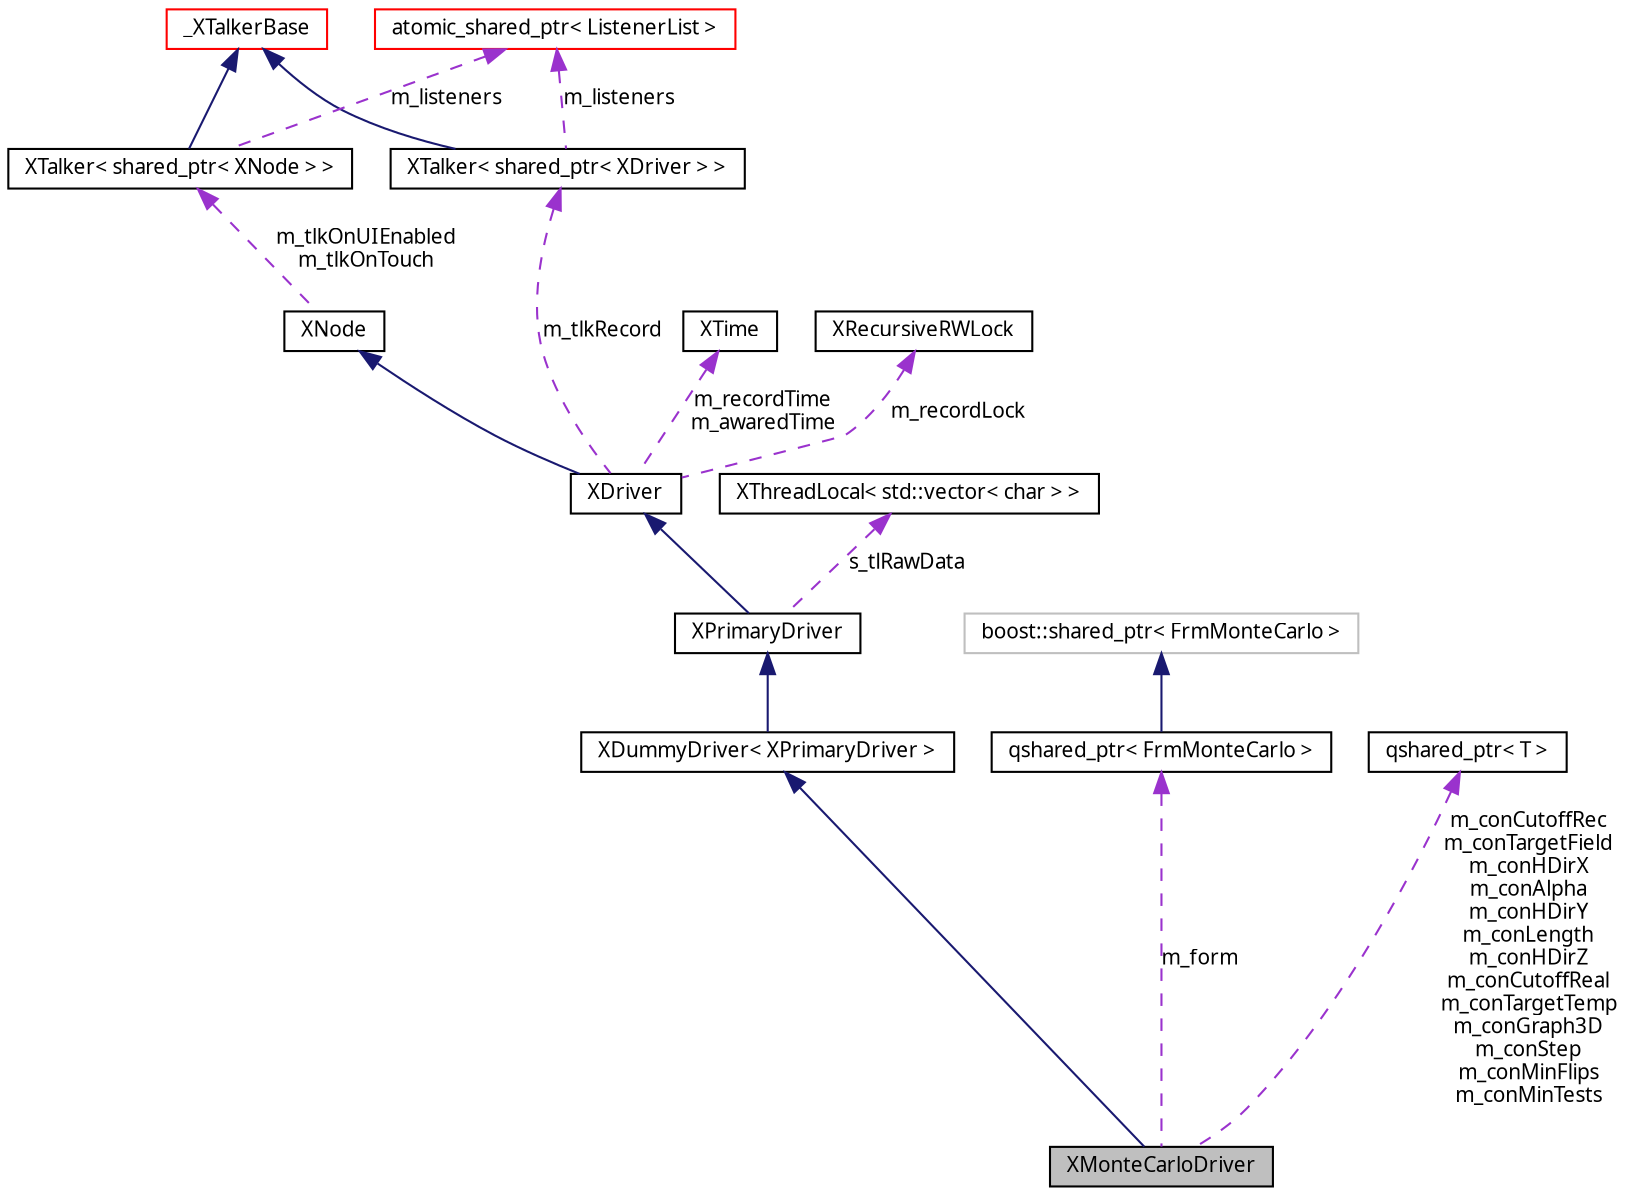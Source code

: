 digraph G
{
  edge [fontname="FreeSans.ttf",fontsize=10,labelfontname="FreeSans.ttf",labelfontsize=10];
  node [fontname="FreeSans.ttf",fontsize=10,shape=record];
  Node1 [label="XMonteCarloDriver",height=0.2,width=0.4,color="black", fillcolor="grey75", style="filled" fontcolor="black"];
  Node2 -> Node1 [dir=back,color="midnightblue",fontsize=10,style="solid",fontname="FreeSans.ttf"];
  Node2 [label="XDummyDriver\< XPrimaryDriver \>",height=0.2,width=0.4,color="black", fillcolor="white", style="filled",URL="$class_x_dummy_driver.html"];
  Node3 -> Node2 [dir=back,color="midnightblue",fontsize=10,style="solid",fontname="FreeSans.ttf"];
  Node3 [label="XPrimaryDriver",height=0.2,width=0.4,color="black", fillcolor="white", style="filled",URL="$class_x_primary_driver.html"];
  Node4 -> Node3 [dir=back,color="midnightblue",fontsize=10,style="solid",fontname="FreeSans.ttf"];
  Node4 [label="XDriver",height=0.2,width=0.4,color="black", fillcolor="white", style="filled",URL="$class_x_driver.html"];
  Node5 -> Node4 [dir=back,color="midnightblue",fontsize=10,style="solid",fontname="FreeSans.ttf"];
  Node5 [label="XNode",height=0.2,width=0.4,color="black", fillcolor="white", style="filled",URL="$class_x_node.html"];
  Node6 -> Node5 [dir=back,color="darkorchid3",fontsize=10,style="dashed",label="m_tlkOnUIEnabled\nm_tlkOnTouch",fontname="FreeSans.ttf"];
  Node6 [label="XTalker\< shared_ptr\< XNode \> \>",height=0.2,width=0.4,color="black", fillcolor="white", style="filled",URL="$class_x_talker.html"];
  Node7 -> Node6 [dir=back,color="midnightblue",fontsize=10,style="solid",fontname="FreeSans.ttf"];
  Node7 [label="_XTalkerBase",height=0.2,width=0.4,color="red", fillcolor="white", style="filled",URL="$class___x_talker_base.html"];
  Node8 -> Node6 [dir=back,color="darkorchid3",fontsize=10,style="dashed",label="m_listeners",fontname="FreeSans.ttf"];
  Node8 [label="atomic_shared_ptr\< ListenerList \>",height=0.2,width=0.4,color="red", fillcolor="white", style="filled",URL="$classatomic__shared__ptr.html"];
  Node9 -> Node4 [dir=back,color="darkorchid3",fontsize=10,style="dashed",label="m_tlkRecord",fontname="FreeSans.ttf"];
  Node9 [label="XTalker\< shared_ptr\< XDriver \> \>",height=0.2,width=0.4,color="black", fillcolor="white", style="filled",URL="$class_x_talker.html"];
  Node7 -> Node9 [dir=back,color="midnightblue",fontsize=10,style="solid",fontname="FreeSans.ttf"];
  Node8 -> Node9 [dir=back,color="darkorchid3",fontsize=10,style="dashed",label="m_listeners",fontname="FreeSans.ttf"];
  Node10 -> Node4 [dir=back,color="darkorchid3",fontsize=10,style="dashed",label="m_recordTime\nm_awaredTime",fontname="FreeSans.ttf"];
  Node10 [label="XTime",height=0.2,width=0.4,color="black", fillcolor="white", style="filled",URL="$class_x_time.html"];
  Node11 -> Node4 [dir=back,color="darkorchid3",fontsize=10,style="dashed",label="m_recordLock",fontname="FreeSans.ttf"];
  Node11 [label="XRecursiveRWLock",height=0.2,width=0.4,color="black", fillcolor="white", style="filled",URL="$class_x_recursive_r_w_lock.html"];
  Node12 -> Node3 [dir=back,color="darkorchid3",fontsize=10,style="dashed",label="s_tlRawData",fontname="FreeSans.ttf"];
  Node12 [label="XThreadLocal\< std::vector\< char \> \>",height=0.2,width=0.4,color="black", fillcolor="white", style="filled",URL="$class_x_thread_local.html"];
  Node13 -> Node1 [dir=back,color="darkorchid3",fontsize=10,style="dashed",label="m_form",fontname="FreeSans.ttf"];
  Node13 [label="qshared_ptr\< FrmMonteCarlo \>",height=0.2,width=0.4,color="black", fillcolor="white", style="filled",URL="$classqshared__ptr.html"];
  Node14 -> Node13 [dir=back,color="midnightblue",fontsize=10,style="solid",fontname="FreeSans.ttf"];
  Node14 [label="boost::shared_ptr\< FrmMonteCarlo \>",height=0.2,width=0.4,color="grey75", fillcolor="white", style="filled"];
  Node15 -> Node1 [dir=back,color="darkorchid3",fontsize=10,style="dashed",label="m_conCutoffRec\nm_conTargetField\nm_conHDirX\nm_conAlpha\nm_conHDirY\nm_conLength\nm_conHDirZ\nm_conCutoffReal\nm_conTargetTemp\nm_conGraph3D\nm_conStep\nm_conMinFlips\nm_conMinTests",fontname="FreeSans.ttf"];
  Node15 [label="qshared_ptr\< T \>",height=0.2,width=0.4,color="black", fillcolor="white", style="filled",URL="$classqshared__ptr.html"];
}
